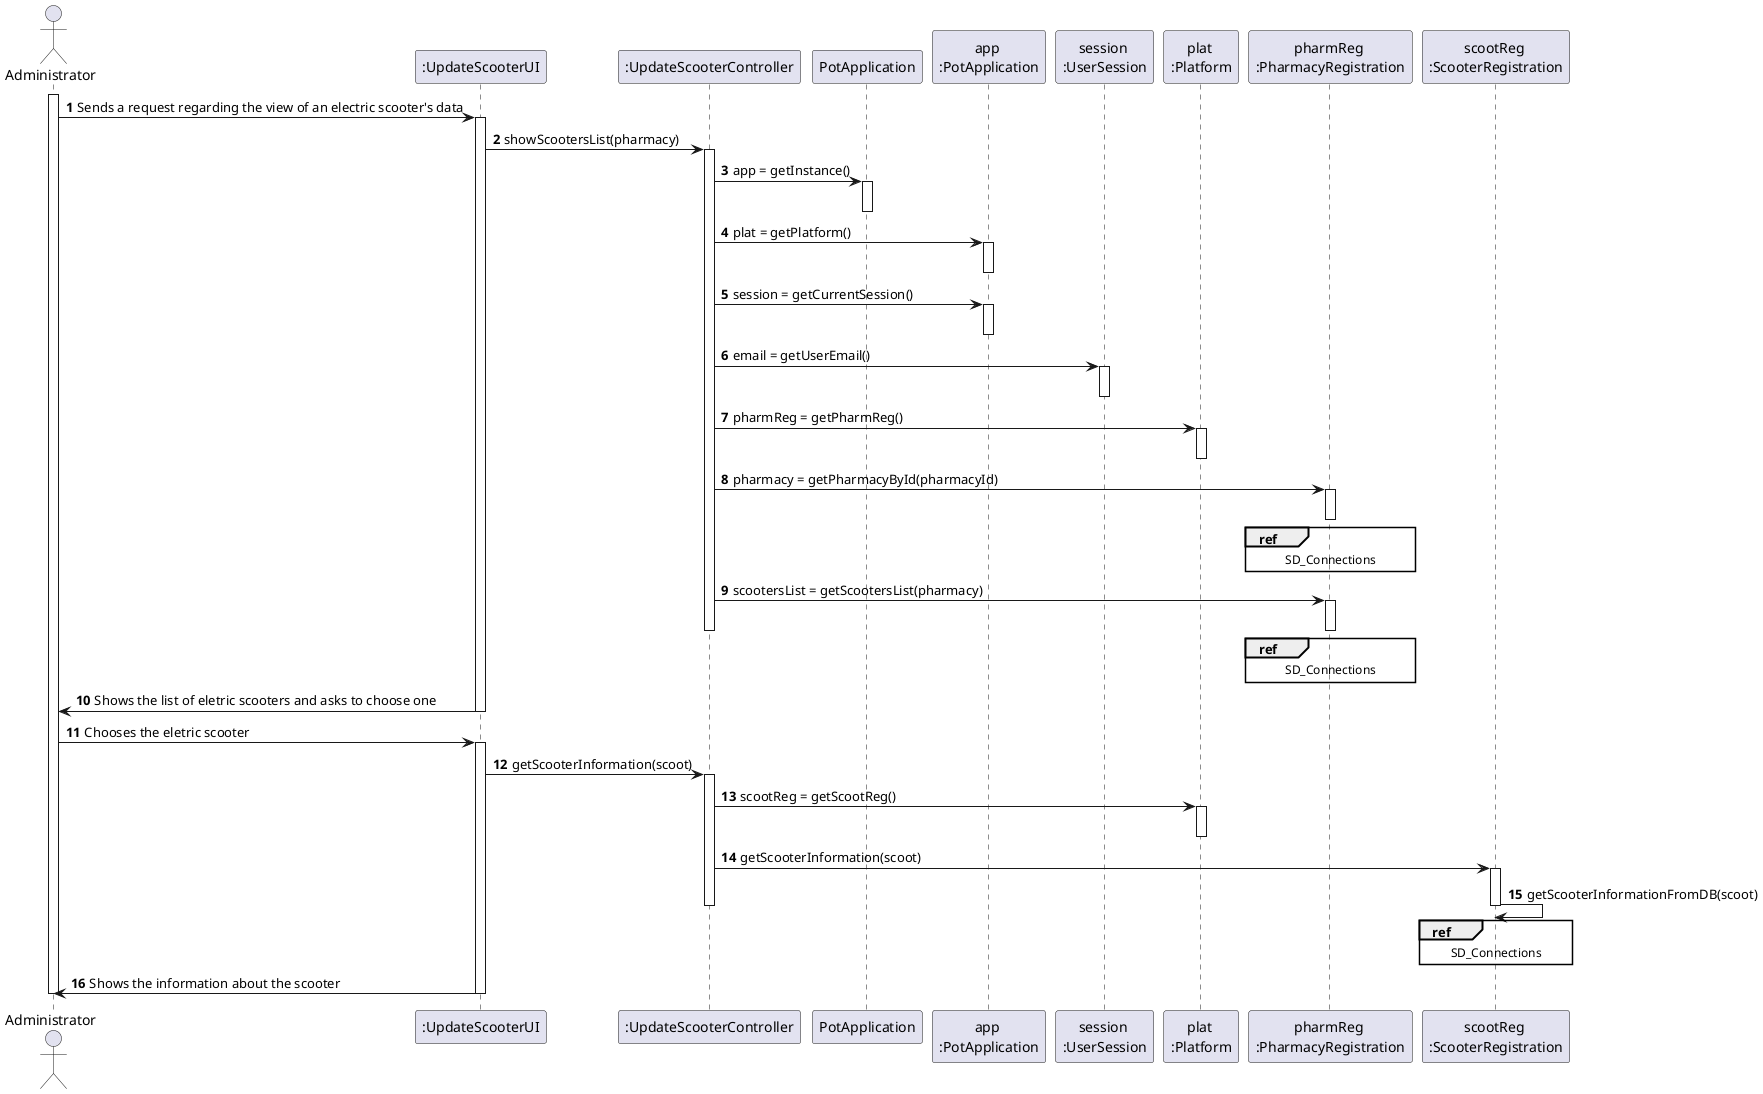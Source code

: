 @startuml
autonumber
actor "Administrator" as ADMIN

participant ":UpdateScooterUI" as UI
participant ":UpdateScooterController" as CTRL
participant "PotApplication" as PA
participant "app \n:PotApplication" as APA
participant "session \n:UserSession" as US
participant "plat \n:Platform" as PLAT
participant "pharmReg \n:PharmacyRegistration" as PH
participant "scootReg \n:ScooterRegistration" as RS



activate ADMIN

ADMIN -> UI : Sends a request regarding the view of an electric scooter's data
activate UI
UI -> CTRL : showScootersList(pharmacy)
activate CTRL
CTRL -> PA : app = getInstance()
activate PA
deactivate PA
CTRL -> APA : plat = getPlatform()
activate APA
deactivate APA
CTRL -> APA : session = getCurrentSession()
activate APA
deactivate APA
CTRL -> US : email = getUserEmail()
activate US
deactivate US
CTRL -> PLAT : pharmReg = getPharmReg()
activate PLAT
deactivate PLAT
CTRL -> PH : pharmacy = getPharmacyById(pharmacyId)
activate PH
ref over PH
SD_Connections
end ref
deactivate PH
CTRL -> PH : scootersList = getScootersList(pharmacy)
activate PH
ref over PH
SD_Connections
end ref
deactivate PH
deactivate CTRL
UI -> ADMIN : Shows the list of eletric scooters and asks to choose one
deactivate UI

ADMIN -> UI : Chooses the eletric scooter
activate UI
UI -> CTRL : getScooterInformation(scoot)
activate CTRL
CTRL -> PLAT : scootReg = getScootReg()
activate PLAT
deactivate PLAT
CTRL -> RS : getScooterInformation(scoot)
activate RS
RS -> RS : getScooterInformationFromDB(scoot)
ref over RS
SD_Connections
end ref
deactivate RS
deactivate CTRL
UI -> ADMIN : Shows the information about the scooter

deactivate UI

deactivate ADMIN

@enduml
